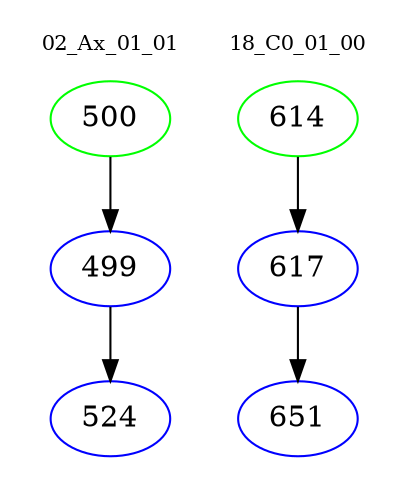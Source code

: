 digraph{
subgraph cluster_0 {
color = white
label = "02_Ax_01_01";
fontsize=10;
T0_500 [label="500", color="green"]
T0_500 -> T0_499 [color="black"]
T0_499 [label="499", color="blue"]
T0_499 -> T0_524 [color="black"]
T0_524 [label="524", color="blue"]
}
subgraph cluster_1 {
color = white
label = "18_C0_01_00";
fontsize=10;
T1_614 [label="614", color="green"]
T1_614 -> T1_617 [color="black"]
T1_617 [label="617", color="blue"]
T1_617 -> T1_651 [color="black"]
T1_651 [label="651", color="blue"]
}
}

